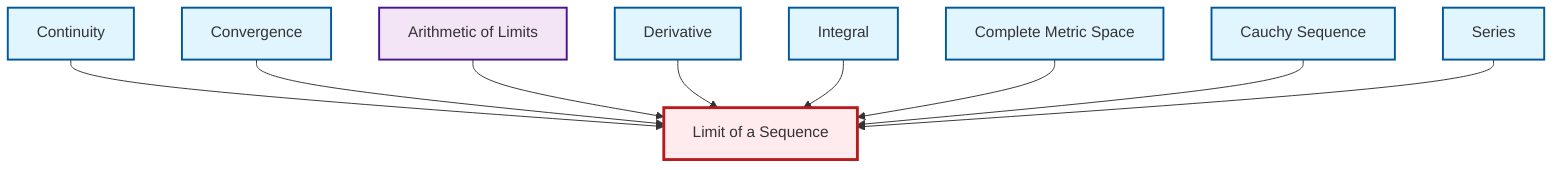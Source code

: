 graph TD
    classDef definition fill:#e1f5fe,stroke:#01579b,stroke-width:2px
    classDef theorem fill:#f3e5f5,stroke:#4a148c,stroke-width:2px
    classDef axiom fill:#fff3e0,stroke:#e65100,stroke-width:2px
    classDef example fill:#e8f5e9,stroke:#1b5e20,stroke-width:2px
    classDef current fill:#ffebee,stroke:#b71c1c,stroke-width:3px
    def-complete-metric-space["Complete Metric Space"]:::definition
    thm-limit-arithmetic["Arithmetic of Limits"]:::theorem
    def-continuity["Continuity"]:::definition
    def-cauchy-sequence["Cauchy Sequence"]:::definition
    def-limit["Limit of a Sequence"]:::definition
    def-series["Series"]:::definition
    def-derivative["Derivative"]:::definition
    def-integral["Integral"]:::definition
    def-convergence["Convergence"]:::definition
    def-continuity --> def-limit
    def-convergence --> def-limit
    thm-limit-arithmetic --> def-limit
    def-derivative --> def-limit
    def-integral --> def-limit
    def-complete-metric-space --> def-limit
    def-cauchy-sequence --> def-limit
    def-series --> def-limit
    class def-limit current